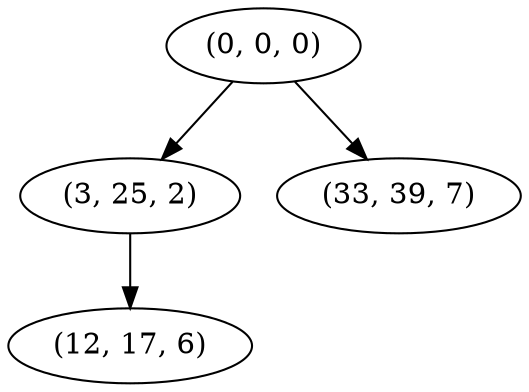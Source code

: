 digraph tree {
    "(0, 0, 0)";
    "(3, 25, 2)";
    "(12, 17, 6)";
    "(33, 39, 7)";
    "(0, 0, 0)" -> "(3, 25, 2)";
    "(0, 0, 0)" -> "(33, 39, 7)";
    "(3, 25, 2)" -> "(12, 17, 6)";
}
